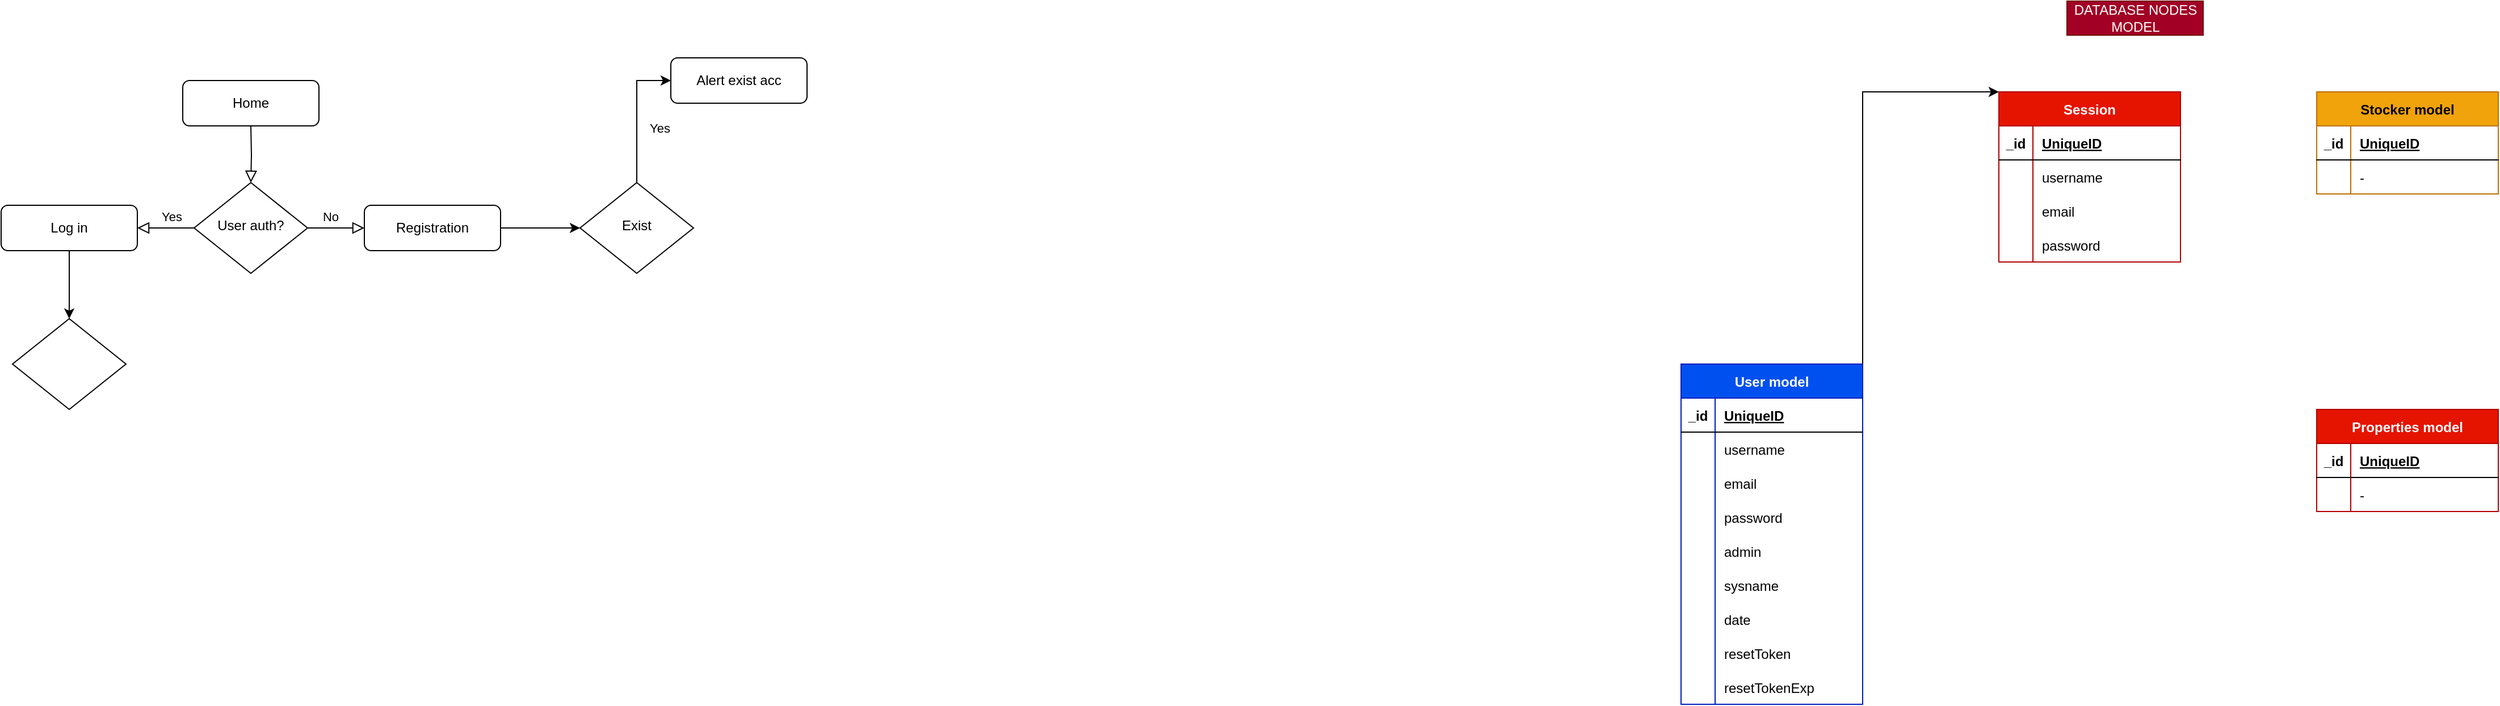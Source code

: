 <mxfile version="16.5.2" type="github">
  <diagram id="C5RBs43oDa-KdzZeNtuy" name="Page-1">
    <mxGraphModel dx="3744" dy="1592" grid="1" gridSize="10" guides="1" tooltips="1" connect="1" arrows="1" fold="1" page="1" pageScale="1" pageWidth="827" pageHeight="1169" math="0" shadow="0">
      <root>
        <mxCell id="WIyWlLk6GJQsqaUBKTNV-0" />
        <mxCell id="WIyWlLk6GJQsqaUBKTNV-1" parent="WIyWlLk6GJQsqaUBKTNV-0" />
        <mxCell id="WIyWlLk6GJQsqaUBKTNV-2" value="" style="rounded=0;html=1;jettySize=auto;orthogonalLoop=1;fontSize=11;endArrow=block;endFill=0;endSize=8;strokeWidth=1;shadow=0;labelBackgroundColor=none;edgeStyle=orthogonalEdgeStyle;" parent="WIyWlLk6GJQsqaUBKTNV-1" target="WIyWlLk6GJQsqaUBKTNV-6" edge="1">
          <mxGeometry relative="1" as="geometry">
            <mxPoint x="420" y="110" as="sourcePoint" />
          </mxGeometry>
        </mxCell>
        <mxCell id="WIyWlLk6GJQsqaUBKTNV-3" value="Home" style="rounded=1;whiteSpace=wrap;html=1;fontSize=12;glass=0;strokeWidth=1;shadow=0;" parent="WIyWlLk6GJQsqaUBKTNV-1" vertex="1">
          <mxGeometry x="360" y="70" width="120" height="40" as="geometry" />
        </mxCell>
        <mxCell id="WIyWlLk6GJQsqaUBKTNV-5" value="No" style="edgeStyle=orthogonalEdgeStyle;rounded=0;html=1;jettySize=auto;orthogonalLoop=1;fontSize=11;endArrow=block;endFill=0;endSize=8;strokeWidth=1;shadow=0;labelBackgroundColor=none;" parent="WIyWlLk6GJQsqaUBKTNV-1" source="WIyWlLk6GJQsqaUBKTNV-6" target="WIyWlLk6GJQsqaUBKTNV-7" edge="1">
          <mxGeometry x="-0.2" y="10" relative="1" as="geometry">
            <mxPoint as="offset" />
          </mxGeometry>
        </mxCell>
        <mxCell id="WIyWlLk6GJQsqaUBKTNV-6" value="User auth?" style="rhombus;whiteSpace=wrap;html=1;shadow=0;fontFamily=Helvetica;fontSize=12;align=center;strokeWidth=1;spacing=6;spacingTop=-4;" parent="WIyWlLk6GJQsqaUBKTNV-1" vertex="1">
          <mxGeometry x="370" y="160" width="100" height="80" as="geometry" />
        </mxCell>
        <mxCell id="0s3vY2IXoYLYO0bVyIjp-5" value="" style="edgeStyle=orthogonalEdgeStyle;rounded=0;orthogonalLoop=1;jettySize=auto;html=1;" parent="WIyWlLk6GJQsqaUBKTNV-1" source="WIyWlLk6GJQsqaUBKTNV-7" target="0s3vY2IXoYLYO0bVyIjp-4" edge="1">
          <mxGeometry relative="1" as="geometry" />
        </mxCell>
        <mxCell id="WIyWlLk6GJQsqaUBKTNV-7" value="Registration" style="rounded=1;whiteSpace=wrap;html=1;fontSize=12;glass=0;strokeWidth=1;shadow=0;" parent="WIyWlLk6GJQsqaUBKTNV-1" vertex="1">
          <mxGeometry x="520" y="180" width="120" height="40" as="geometry" />
        </mxCell>
        <mxCell id="0s3vY2IXoYLYO0bVyIjp-14" value="" style="edgeStyle=orthogonalEdgeStyle;rounded=0;orthogonalLoop=1;jettySize=auto;html=1;entryX=0.5;entryY=0;entryDx=0;entryDy=0;" parent="WIyWlLk6GJQsqaUBKTNV-1" source="WIyWlLk6GJQsqaUBKTNV-11" target="0s3vY2IXoYLYO0bVyIjp-17" edge="1">
          <mxGeometry relative="1" as="geometry">
            <mxPoint x="260" y="280" as="targetPoint" />
          </mxGeometry>
        </mxCell>
        <mxCell id="WIyWlLk6GJQsqaUBKTNV-11" value="Log in" style="rounded=1;whiteSpace=wrap;html=1;fontSize=12;glass=0;strokeWidth=1;shadow=0;" parent="WIyWlLk6GJQsqaUBKTNV-1" vertex="1">
          <mxGeometry x="200" y="180" width="120" height="40" as="geometry" />
        </mxCell>
        <mxCell id="0s3vY2IXoYLYO0bVyIjp-1" value="Yes" style="edgeStyle=orthogonalEdgeStyle;rounded=0;html=1;jettySize=auto;orthogonalLoop=1;fontSize=11;endArrow=block;endFill=0;endSize=8;strokeWidth=1;shadow=0;labelBackgroundColor=none;entryX=1;entryY=0.5;entryDx=0;entryDy=0;exitX=0;exitY=0.5;exitDx=0;exitDy=0;" parent="WIyWlLk6GJQsqaUBKTNV-1" source="WIyWlLk6GJQsqaUBKTNV-6" target="WIyWlLk6GJQsqaUBKTNV-11" edge="1">
          <mxGeometry x="-0.2" y="-10" relative="1" as="geometry">
            <mxPoint as="offset" />
            <mxPoint x="480" y="330" as="sourcePoint" />
            <mxPoint x="530" y="330" as="targetPoint" />
          </mxGeometry>
        </mxCell>
        <mxCell id="0s3vY2IXoYLYO0bVyIjp-2" value="Alert exist acc" style="rounded=1;whiteSpace=wrap;html=1;fontSize=12;glass=0;strokeWidth=1;shadow=0;" parent="WIyWlLk6GJQsqaUBKTNV-1" vertex="1">
          <mxGeometry x="790" y="50" width="120" height="40" as="geometry" />
        </mxCell>
        <mxCell id="0s3vY2IXoYLYO0bVyIjp-12" value="Yes" style="edgeStyle=orthogonalEdgeStyle;rounded=0;orthogonalLoop=1;jettySize=auto;html=1;entryX=0;entryY=0.5;entryDx=0;entryDy=0;" parent="WIyWlLk6GJQsqaUBKTNV-1" source="0s3vY2IXoYLYO0bVyIjp-4" target="0s3vY2IXoYLYO0bVyIjp-2" edge="1">
          <mxGeometry x="-0.2" y="-20" relative="1" as="geometry">
            <mxPoint as="offset" />
          </mxGeometry>
        </mxCell>
        <mxCell id="0s3vY2IXoYLYO0bVyIjp-4" value="Exist" style="rhombus;whiteSpace=wrap;html=1;shadow=0;fontFamily=Helvetica;fontSize=12;align=center;strokeWidth=1;spacing=6;spacingTop=-4;" parent="WIyWlLk6GJQsqaUBKTNV-1" vertex="1">
          <mxGeometry x="710" y="160" width="100" height="80" as="geometry" />
        </mxCell>
        <mxCell id="0s3vY2IXoYLYO0bVyIjp-17" value="" style="rhombus;whiteSpace=wrap;html=1;shadow=0;fontFamily=Helvetica;fontSize=12;align=center;strokeWidth=1;spacing=6;spacingTop=-4;" parent="WIyWlLk6GJQsqaUBKTNV-1" vertex="1">
          <mxGeometry x="210" y="280" width="100" height="80" as="geometry" />
        </mxCell>
        <mxCell id="XIRnP4KIkjxSlbMDe-v6-62" style="edgeStyle=orthogonalEdgeStyle;rounded=0;orthogonalLoop=1;jettySize=auto;html=1;exitX=1;exitY=0;exitDx=0;exitDy=0;entryX=0;entryY=0;entryDx=0;entryDy=0;" edge="1" parent="WIyWlLk6GJQsqaUBKTNV-1" source="0s3vY2IXoYLYO0bVyIjp-19" target="XIRnP4KIkjxSlbMDe-v6-42">
          <mxGeometry relative="1" as="geometry">
            <Array as="points">
              <mxPoint x="1900" y="80" />
              <mxPoint x="1900" y="80" />
            </Array>
          </mxGeometry>
        </mxCell>
        <object label="User model" password="string" email="string" username="string" date="date" sysname="string" admin="bool" resetToken="string" resetTokenExp="Date" id="0s3vY2IXoYLYO0bVyIjp-19">
          <mxCell style="shape=table;startSize=30;container=1;collapsible=1;childLayout=tableLayout;fixedRows=1;rowLines=0;fontStyle=1;align=center;resizeLast=1;fillColor=#0050ef;fontColor=#ffffff;strokeColor=#001DBC;gradientColor=none;swimlaneFillColor=default;" parent="WIyWlLk6GJQsqaUBKTNV-1" vertex="1">
            <mxGeometry x="1680" y="320" width="160" height="300" as="geometry">
              <mxRectangle x="1680" y="40" width="100" height="30" as="alternateBounds" />
            </mxGeometry>
          </mxCell>
        </object>
        <mxCell id="0s3vY2IXoYLYO0bVyIjp-20" value="" style="shape=tableRow;horizontal=0;startSize=0;swimlaneHead=0;swimlaneBody=0;fillColor=none;collapsible=0;dropTarget=0;points=[[0,0.5],[1,0.5]];portConstraint=eastwest;top=0;left=0;right=0;bottom=1;" parent="0s3vY2IXoYLYO0bVyIjp-19" vertex="1">
          <mxGeometry y="30" width="160" height="30" as="geometry" />
        </mxCell>
        <mxCell id="0s3vY2IXoYLYO0bVyIjp-21" value="_id" style="shape=partialRectangle;connectable=0;fillColor=none;top=0;left=0;bottom=0;right=0;fontStyle=1;overflow=hidden;" parent="0s3vY2IXoYLYO0bVyIjp-20" vertex="1">
          <mxGeometry width="30" height="30" as="geometry">
            <mxRectangle width="30" height="30" as="alternateBounds" />
          </mxGeometry>
        </mxCell>
        <mxCell id="0s3vY2IXoYLYO0bVyIjp-22" value="UniqueID" style="shape=partialRectangle;connectable=0;fillColor=none;top=0;left=0;bottom=0;right=0;align=left;spacingLeft=6;fontStyle=5;overflow=hidden;" parent="0s3vY2IXoYLYO0bVyIjp-20" vertex="1">
          <mxGeometry x="30" width="130" height="30" as="geometry">
            <mxRectangle width="130" height="30" as="alternateBounds" />
          </mxGeometry>
        </mxCell>
        <mxCell id="0s3vY2IXoYLYO0bVyIjp-23" value="" style="shape=tableRow;horizontal=0;startSize=0;swimlaneHead=0;swimlaneBody=0;fillColor=none;collapsible=0;dropTarget=0;points=[[0,0.5],[1,0.5]];portConstraint=eastwest;top=0;left=0;right=0;bottom=0;" parent="0s3vY2IXoYLYO0bVyIjp-19" vertex="1">
          <mxGeometry y="60" width="160" height="30" as="geometry" />
        </mxCell>
        <mxCell id="0s3vY2IXoYLYO0bVyIjp-24" value="" style="shape=partialRectangle;connectable=0;fillColor=none;top=0;left=0;bottom=0;right=0;editable=1;overflow=hidden;" parent="0s3vY2IXoYLYO0bVyIjp-23" vertex="1">
          <mxGeometry width="30" height="30" as="geometry">
            <mxRectangle width="30" height="30" as="alternateBounds" />
          </mxGeometry>
        </mxCell>
        <mxCell id="0s3vY2IXoYLYO0bVyIjp-25" value="username" style="shape=partialRectangle;connectable=0;fillColor=none;top=0;left=0;bottom=0;right=0;align=left;spacingLeft=6;overflow=hidden;" parent="0s3vY2IXoYLYO0bVyIjp-23" vertex="1">
          <mxGeometry x="30" width="130" height="30" as="geometry">
            <mxRectangle width="130" height="30" as="alternateBounds" />
          </mxGeometry>
        </mxCell>
        <mxCell id="0s3vY2IXoYLYO0bVyIjp-26" value="" style="shape=tableRow;horizontal=0;startSize=0;swimlaneHead=0;swimlaneBody=0;fillColor=none;collapsible=0;dropTarget=0;points=[[0,0.5],[1,0.5]];portConstraint=eastwest;top=0;left=0;right=0;bottom=0;" parent="0s3vY2IXoYLYO0bVyIjp-19" vertex="1">
          <mxGeometry y="90" width="160" height="30" as="geometry" />
        </mxCell>
        <mxCell id="0s3vY2IXoYLYO0bVyIjp-27" value="" style="shape=partialRectangle;connectable=0;fillColor=none;top=0;left=0;bottom=0;right=0;editable=1;overflow=hidden;" parent="0s3vY2IXoYLYO0bVyIjp-26" vertex="1">
          <mxGeometry width="30" height="30" as="geometry">
            <mxRectangle width="30" height="30" as="alternateBounds" />
          </mxGeometry>
        </mxCell>
        <mxCell id="0s3vY2IXoYLYO0bVyIjp-28" value="email" style="shape=partialRectangle;connectable=0;fillColor=none;top=0;left=0;bottom=0;right=0;align=left;spacingLeft=6;overflow=hidden;" parent="0s3vY2IXoYLYO0bVyIjp-26" vertex="1">
          <mxGeometry x="30" width="130" height="30" as="geometry">
            <mxRectangle width="130" height="30" as="alternateBounds" />
          </mxGeometry>
        </mxCell>
        <mxCell id="0s3vY2IXoYLYO0bVyIjp-29" value="" style="shape=tableRow;horizontal=0;startSize=0;swimlaneHead=0;swimlaneBody=0;fillColor=none;collapsible=0;dropTarget=0;points=[[0,0.5],[1,0.5]];portConstraint=eastwest;top=0;left=0;right=0;bottom=0;" parent="0s3vY2IXoYLYO0bVyIjp-19" vertex="1">
          <mxGeometry y="120" width="160" height="30" as="geometry" />
        </mxCell>
        <mxCell id="0s3vY2IXoYLYO0bVyIjp-30" value="" style="shape=partialRectangle;connectable=0;fillColor=none;top=0;left=0;bottom=0;right=0;editable=1;overflow=hidden;" parent="0s3vY2IXoYLYO0bVyIjp-29" vertex="1">
          <mxGeometry width="30" height="30" as="geometry">
            <mxRectangle width="30" height="30" as="alternateBounds" />
          </mxGeometry>
        </mxCell>
        <mxCell id="0s3vY2IXoYLYO0bVyIjp-31" value="password" style="shape=partialRectangle;connectable=0;fillColor=none;top=0;left=0;bottom=0;right=0;align=left;spacingLeft=6;overflow=hidden;" parent="0s3vY2IXoYLYO0bVyIjp-29" vertex="1">
          <mxGeometry x="30" width="130" height="30" as="geometry">
            <mxRectangle width="130" height="30" as="alternateBounds" />
          </mxGeometry>
        </mxCell>
        <mxCell id="0s3vY2IXoYLYO0bVyIjp-44" value="" style="shape=tableRow;horizontal=0;startSize=0;swimlaneHead=0;swimlaneBody=0;fillColor=none;collapsible=0;dropTarget=0;points=[[0,0.5],[1,0.5]];portConstraint=eastwest;top=0;left=0;right=0;bottom=0;" parent="0s3vY2IXoYLYO0bVyIjp-19" vertex="1">
          <mxGeometry y="150" width="160" height="30" as="geometry" />
        </mxCell>
        <mxCell id="0s3vY2IXoYLYO0bVyIjp-45" value="" style="shape=partialRectangle;connectable=0;fillColor=none;top=0;left=0;bottom=0;right=0;editable=1;overflow=hidden;" parent="0s3vY2IXoYLYO0bVyIjp-44" vertex="1">
          <mxGeometry width="30" height="30" as="geometry">
            <mxRectangle width="30" height="30" as="alternateBounds" />
          </mxGeometry>
        </mxCell>
        <mxCell id="0s3vY2IXoYLYO0bVyIjp-46" value="admin" style="shape=partialRectangle;connectable=0;fillColor=none;top=0;left=0;bottom=0;right=0;align=left;spacingLeft=6;overflow=hidden;" parent="0s3vY2IXoYLYO0bVyIjp-44" vertex="1">
          <mxGeometry x="30" width="130" height="30" as="geometry">
            <mxRectangle width="130" height="30" as="alternateBounds" />
          </mxGeometry>
        </mxCell>
        <mxCell id="0s3vY2IXoYLYO0bVyIjp-47" value="" style="shape=tableRow;horizontal=0;startSize=0;swimlaneHead=0;swimlaneBody=0;fillColor=none;collapsible=0;dropTarget=0;points=[[0,0.5],[1,0.5]];portConstraint=eastwest;top=0;left=0;right=0;bottom=0;" parent="0s3vY2IXoYLYO0bVyIjp-19" vertex="1">
          <mxGeometry y="180" width="160" height="30" as="geometry" />
        </mxCell>
        <mxCell id="0s3vY2IXoYLYO0bVyIjp-48" value="" style="shape=partialRectangle;connectable=0;fillColor=none;top=0;left=0;bottom=0;right=0;editable=1;overflow=hidden;" parent="0s3vY2IXoYLYO0bVyIjp-47" vertex="1">
          <mxGeometry width="30" height="30" as="geometry">
            <mxRectangle width="30" height="30" as="alternateBounds" />
          </mxGeometry>
        </mxCell>
        <mxCell id="0s3vY2IXoYLYO0bVyIjp-49" value="sysname" style="shape=partialRectangle;connectable=0;fillColor=none;top=0;left=0;bottom=0;right=0;align=left;spacingLeft=6;overflow=hidden;" parent="0s3vY2IXoYLYO0bVyIjp-47" vertex="1">
          <mxGeometry x="30" width="130" height="30" as="geometry">
            <mxRectangle width="130" height="30" as="alternateBounds" />
          </mxGeometry>
        </mxCell>
        <mxCell id="0s3vY2IXoYLYO0bVyIjp-50" value="" style="shape=tableRow;horizontal=0;startSize=0;swimlaneHead=0;swimlaneBody=0;fillColor=none;collapsible=0;dropTarget=0;points=[[0,0.5],[1,0.5]];portConstraint=eastwest;top=0;left=0;right=0;bottom=0;" parent="0s3vY2IXoYLYO0bVyIjp-19" vertex="1">
          <mxGeometry y="210" width="160" height="30" as="geometry" />
        </mxCell>
        <mxCell id="0s3vY2IXoYLYO0bVyIjp-51" value="" style="shape=partialRectangle;connectable=0;fillColor=none;top=0;left=0;bottom=0;right=0;editable=1;overflow=hidden;" parent="0s3vY2IXoYLYO0bVyIjp-50" vertex="1">
          <mxGeometry width="30" height="30" as="geometry">
            <mxRectangle width="30" height="30" as="alternateBounds" />
          </mxGeometry>
        </mxCell>
        <mxCell id="0s3vY2IXoYLYO0bVyIjp-52" value="date" style="shape=partialRectangle;connectable=0;fillColor=none;top=0;left=0;bottom=0;right=0;align=left;spacingLeft=6;overflow=hidden;" parent="0s3vY2IXoYLYO0bVyIjp-50" vertex="1">
          <mxGeometry x="30" width="130" height="30" as="geometry">
            <mxRectangle width="130" height="30" as="alternateBounds" />
          </mxGeometry>
        </mxCell>
        <mxCell id="0s3vY2IXoYLYO0bVyIjp-53" value="" style="shape=tableRow;horizontal=0;startSize=0;swimlaneHead=0;swimlaneBody=0;fillColor=none;collapsible=0;dropTarget=0;points=[[0,0.5],[1,0.5]];portConstraint=eastwest;top=0;left=0;right=0;bottom=0;" parent="0s3vY2IXoYLYO0bVyIjp-19" vertex="1">
          <mxGeometry y="240" width="160" height="30" as="geometry" />
        </mxCell>
        <mxCell id="0s3vY2IXoYLYO0bVyIjp-54" value="" style="shape=partialRectangle;connectable=0;fillColor=none;top=0;left=0;bottom=0;right=0;editable=1;overflow=hidden;" parent="0s3vY2IXoYLYO0bVyIjp-53" vertex="1">
          <mxGeometry width="30" height="30" as="geometry">
            <mxRectangle width="30" height="30" as="alternateBounds" />
          </mxGeometry>
        </mxCell>
        <mxCell id="0s3vY2IXoYLYO0bVyIjp-55" value="resetToken" style="shape=partialRectangle;connectable=0;fillColor=none;top=0;left=0;bottom=0;right=0;align=left;spacingLeft=6;overflow=hidden;" parent="0s3vY2IXoYLYO0bVyIjp-53" vertex="1">
          <mxGeometry x="30" width="130" height="30" as="geometry">
            <mxRectangle width="130" height="30" as="alternateBounds" />
          </mxGeometry>
        </mxCell>
        <mxCell id="JjSUszsDGf3tGM04RZMO-0" value="" style="shape=tableRow;horizontal=0;startSize=0;swimlaneHead=0;swimlaneBody=0;fillColor=none;collapsible=0;dropTarget=0;points=[[0,0.5],[1,0.5]];portConstraint=eastwest;top=0;left=0;right=0;bottom=0;" parent="0s3vY2IXoYLYO0bVyIjp-19" vertex="1">
          <mxGeometry y="270" width="160" height="30" as="geometry" />
        </mxCell>
        <mxCell id="JjSUszsDGf3tGM04RZMO-1" value="" style="shape=partialRectangle;connectable=0;fillColor=none;top=0;left=0;bottom=0;right=0;editable=1;overflow=hidden;" parent="JjSUszsDGf3tGM04RZMO-0" vertex="1">
          <mxGeometry width="30" height="30" as="geometry">
            <mxRectangle width="30" height="30" as="alternateBounds" />
          </mxGeometry>
        </mxCell>
        <mxCell id="JjSUszsDGf3tGM04RZMO-2" value="resetTokenExp" style="shape=partialRectangle;connectable=0;fillColor=none;top=0;left=0;bottom=0;right=0;align=left;spacingLeft=6;overflow=hidden;" parent="JjSUszsDGf3tGM04RZMO-0" vertex="1">
          <mxGeometry x="30" width="130" height="30" as="geometry">
            <mxRectangle width="130" height="30" as="alternateBounds" />
          </mxGeometry>
        </mxCell>
        <object label="Stocker model" id="XIRnP4KIkjxSlbMDe-v6-0">
          <mxCell style="shape=table;startSize=30;container=1;collapsible=1;childLayout=tableLayout;fixedRows=1;rowLines=0;fontStyle=1;align=center;resizeLast=1;swimlaneFillColor=default;fillColor=#f0a30a;strokeColor=#BD7000;fontColor=#000000;" vertex="1" parent="WIyWlLk6GJQsqaUBKTNV-1">
            <mxGeometry x="2240" y="80" width="160" height="90" as="geometry">
              <mxRectangle x="2080" y="80" width="100" height="30" as="alternateBounds" />
            </mxGeometry>
          </mxCell>
        </object>
        <mxCell id="XIRnP4KIkjxSlbMDe-v6-1" value="" style="shape=tableRow;horizontal=0;startSize=0;swimlaneHead=0;swimlaneBody=0;fillColor=none;collapsible=0;dropTarget=0;points=[[0,0.5],[1,0.5]];portConstraint=eastwest;top=0;left=0;right=0;bottom=1;" vertex="1" parent="XIRnP4KIkjxSlbMDe-v6-0">
          <mxGeometry y="30" width="160" height="30" as="geometry" />
        </mxCell>
        <mxCell id="XIRnP4KIkjxSlbMDe-v6-2" value="_id" style="shape=partialRectangle;connectable=0;fillColor=none;top=0;left=0;bottom=0;right=0;fontStyle=1;overflow=hidden;" vertex="1" parent="XIRnP4KIkjxSlbMDe-v6-1">
          <mxGeometry width="30" height="30" as="geometry">
            <mxRectangle width="30" height="30" as="alternateBounds" />
          </mxGeometry>
        </mxCell>
        <mxCell id="XIRnP4KIkjxSlbMDe-v6-3" value="UniqueID" style="shape=partialRectangle;connectable=0;fillColor=none;top=0;left=0;bottom=0;right=0;align=left;spacingLeft=6;fontStyle=5;overflow=hidden;" vertex="1" parent="XIRnP4KIkjxSlbMDe-v6-1">
          <mxGeometry x="30" width="130" height="30" as="geometry">
            <mxRectangle width="130" height="30" as="alternateBounds" />
          </mxGeometry>
        </mxCell>
        <mxCell id="XIRnP4KIkjxSlbMDe-v6-4" value="" style="shape=tableRow;horizontal=0;startSize=0;swimlaneHead=0;swimlaneBody=0;fillColor=none;collapsible=0;dropTarget=0;points=[[0,0.5],[1,0.5]];portConstraint=eastwest;top=0;left=0;right=0;bottom=0;" vertex="1" parent="XIRnP4KIkjxSlbMDe-v6-0">
          <mxGeometry y="60" width="160" height="30" as="geometry" />
        </mxCell>
        <mxCell id="XIRnP4KIkjxSlbMDe-v6-5" value="" style="shape=partialRectangle;connectable=0;fillColor=none;top=0;left=0;bottom=0;right=0;editable=1;overflow=hidden;" vertex="1" parent="XIRnP4KIkjxSlbMDe-v6-4">
          <mxGeometry width="30" height="30" as="geometry">
            <mxRectangle width="30" height="30" as="alternateBounds" />
          </mxGeometry>
        </mxCell>
        <mxCell id="XIRnP4KIkjxSlbMDe-v6-6" value="-" style="shape=partialRectangle;connectable=0;fillColor=none;top=0;left=0;bottom=0;right=0;align=left;spacingLeft=6;overflow=hidden;" vertex="1" parent="XIRnP4KIkjxSlbMDe-v6-4">
          <mxGeometry x="30" width="130" height="30" as="geometry">
            <mxRectangle width="130" height="30" as="alternateBounds" />
          </mxGeometry>
        </mxCell>
        <mxCell id="XIRnP4KIkjxSlbMDe-v6-28" value="DATABASE NODES&lt;br&gt;&amp;nbsp;MODEL&amp;nbsp;" style="text;html=1;align=center;verticalAlign=middle;resizable=0;points=[];autosize=1;strokeColor=#6F0000;fillColor=#a20025;fontColor=#ffffff;" vertex="1" parent="WIyWlLk6GJQsqaUBKTNV-1">
          <mxGeometry x="2020" width="120" height="30" as="geometry" />
        </mxCell>
        <object label="Properties model" id="XIRnP4KIkjxSlbMDe-v6-29">
          <mxCell style="shape=table;startSize=30;container=1;collapsible=1;childLayout=tableLayout;fixedRows=1;rowLines=0;fontStyle=1;align=center;resizeLast=1;swimlaneFillColor=default;fillColor=#e51400;fontColor=#ffffff;strokeColor=#B20000;" vertex="1" parent="WIyWlLk6GJQsqaUBKTNV-1">
            <mxGeometry x="2240" y="360" width="160" height="90" as="geometry">
              <mxRectangle x="2080" y="280" width="100" height="30" as="alternateBounds" />
            </mxGeometry>
          </mxCell>
        </object>
        <mxCell id="XIRnP4KIkjxSlbMDe-v6-30" value="" style="shape=tableRow;horizontal=0;startSize=0;swimlaneHead=0;swimlaneBody=0;fillColor=none;collapsible=0;dropTarget=0;points=[[0,0.5],[1,0.5]];portConstraint=eastwest;top=0;left=0;right=0;bottom=1;" vertex="1" parent="XIRnP4KIkjxSlbMDe-v6-29">
          <mxGeometry y="30" width="160" height="30" as="geometry" />
        </mxCell>
        <mxCell id="XIRnP4KIkjxSlbMDe-v6-31" value="_id" style="shape=partialRectangle;connectable=0;fillColor=none;top=0;left=0;bottom=0;right=0;fontStyle=1;overflow=hidden;" vertex="1" parent="XIRnP4KIkjxSlbMDe-v6-30">
          <mxGeometry width="30" height="30" as="geometry">
            <mxRectangle width="30" height="30" as="alternateBounds" />
          </mxGeometry>
        </mxCell>
        <mxCell id="XIRnP4KIkjxSlbMDe-v6-32" value="UniqueID" style="shape=partialRectangle;connectable=0;fillColor=none;top=0;left=0;bottom=0;right=0;align=left;spacingLeft=6;fontStyle=5;overflow=hidden;" vertex="1" parent="XIRnP4KIkjxSlbMDe-v6-30">
          <mxGeometry x="30" width="130" height="30" as="geometry">
            <mxRectangle width="130" height="30" as="alternateBounds" />
          </mxGeometry>
        </mxCell>
        <mxCell id="XIRnP4KIkjxSlbMDe-v6-33" value="" style="shape=tableRow;horizontal=0;startSize=0;swimlaneHead=0;swimlaneBody=0;fillColor=none;collapsible=0;dropTarget=0;points=[[0,0.5],[1,0.5]];portConstraint=eastwest;top=0;left=0;right=0;bottom=0;" vertex="1" parent="XIRnP4KIkjxSlbMDe-v6-29">
          <mxGeometry y="60" width="160" height="30" as="geometry" />
        </mxCell>
        <mxCell id="XIRnP4KIkjxSlbMDe-v6-34" value="" style="shape=partialRectangle;connectable=0;fillColor=none;top=0;left=0;bottom=0;right=0;editable=1;overflow=hidden;" vertex="1" parent="XIRnP4KIkjxSlbMDe-v6-33">
          <mxGeometry width="30" height="30" as="geometry">
            <mxRectangle width="30" height="30" as="alternateBounds" />
          </mxGeometry>
        </mxCell>
        <mxCell id="XIRnP4KIkjxSlbMDe-v6-35" value="-" style="shape=partialRectangle;connectable=0;fillColor=none;top=0;left=0;bottom=0;right=0;align=left;spacingLeft=6;overflow=hidden;" vertex="1" parent="XIRnP4KIkjxSlbMDe-v6-33">
          <mxGeometry x="30" width="130" height="30" as="geometry">
            <mxRectangle width="130" height="30" as="alternateBounds" />
          </mxGeometry>
        </mxCell>
        <object label="Session" id="XIRnP4KIkjxSlbMDe-v6-42">
          <mxCell style="shape=table;startSize=30;container=1;collapsible=1;childLayout=tableLayout;fixedRows=1;rowLines=0;fontStyle=1;align=center;resizeLast=1;swimlaneFillColor=default;fillColor=#e51400;fontColor=#ffffff;strokeColor=#B20000;" vertex="1" parent="WIyWlLk6GJQsqaUBKTNV-1">
            <mxGeometry x="1960" y="80" width="160" height="150" as="geometry">
              <mxRectangle x="2080" y="280" width="100" height="30" as="alternateBounds" />
            </mxGeometry>
          </mxCell>
        </object>
        <mxCell id="XIRnP4KIkjxSlbMDe-v6-43" value="" style="shape=tableRow;horizontal=0;startSize=0;swimlaneHead=0;swimlaneBody=0;fillColor=none;collapsible=0;dropTarget=0;points=[[0,0.5],[1,0.5]];portConstraint=eastwest;top=0;left=0;right=0;bottom=1;" vertex="1" parent="XIRnP4KIkjxSlbMDe-v6-42">
          <mxGeometry y="30" width="160" height="30" as="geometry" />
        </mxCell>
        <mxCell id="XIRnP4KIkjxSlbMDe-v6-44" value="_id" style="shape=partialRectangle;connectable=0;fillColor=none;top=0;left=0;bottom=0;right=0;fontStyle=1;overflow=hidden;" vertex="1" parent="XIRnP4KIkjxSlbMDe-v6-43">
          <mxGeometry width="30" height="30" as="geometry">
            <mxRectangle width="30" height="30" as="alternateBounds" />
          </mxGeometry>
        </mxCell>
        <mxCell id="XIRnP4KIkjxSlbMDe-v6-45" value="UniqueID" style="shape=partialRectangle;connectable=0;fillColor=none;top=0;left=0;bottom=0;right=0;align=left;spacingLeft=6;fontStyle=5;overflow=hidden;" vertex="1" parent="XIRnP4KIkjxSlbMDe-v6-43">
          <mxGeometry x="30" width="130" height="30" as="geometry">
            <mxRectangle width="130" height="30" as="alternateBounds" />
          </mxGeometry>
        </mxCell>
        <mxCell id="XIRnP4KIkjxSlbMDe-v6-46" value="" style="shape=tableRow;horizontal=0;startSize=0;swimlaneHead=0;swimlaneBody=0;fillColor=none;collapsible=0;dropTarget=0;points=[[0,0.5],[1,0.5]];portConstraint=eastwest;top=0;left=0;right=0;bottom=0;" vertex="1" parent="XIRnP4KIkjxSlbMDe-v6-42">
          <mxGeometry y="60" width="160" height="30" as="geometry" />
        </mxCell>
        <mxCell id="XIRnP4KIkjxSlbMDe-v6-47" value="" style="shape=partialRectangle;connectable=0;fillColor=none;top=0;left=0;bottom=0;right=0;editable=1;overflow=hidden;" vertex="1" parent="XIRnP4KIkjxSlbMDe-v6-46">
          <mxGeometry width="30" height="30" as="geometry">
            <mxRectangle width="30" height="30" as="alternateBounds" />
          </mxGeometry>
        </mxCell>
        <mxCell id="XIRnP4KIkjxSlbMDe-v6-48" value="username" style="shape=partialRectangle;connectable=0;fillColor=none;top=0;left=0;bottom=0;right=0;align=left;spacingLeft=6;overflow=hidden;" vertex="1" parent="XIRnP4KIkjxSlbMDe-v6-46">
          <mxGeometry x="30" width="130" height="30" as="geometry">
            <mxRectangle width="130" height="30" as="alternateBounds" />
          </mxGeometry>
        </mxCell>
        <mxCell id="XIRnP4KIkjxSlbMDe-v6-49" value="" style="shape=tableRow;horizontal=0;startSize=0;swimlaneHead=0;swimlaneBody=0;fillColor=none;collapsible=0;dropTarget=0;points=[[0,0.5],[1,0.5]];portConstraint=eastwest;top=0;left=0;right=0;bottom=0;" vertex="1" parent="XIRnP4KIkjxSlbMDe-v6-42">
          <mxGeometry y="90" width="160" height="30" as="geometry" />
        </mxCell>
        <mxCell id="XIRnP4KIkjxSlbMDe-v6-50" value="" style="shape=partialRectangle;connectable=0;fillColor=none;top=0;left=0;bottom=0;right=0;editable=1;overflow=hidden;" vertex="1" parent="XIRnP4KIkjxSlbMDe-v6-49">
          <mxGeometry width="30" height="30" as="geometry">
            <mxRectangle width="30" height="30" as="alternateBounds" />
          </mxGeometry>
        </mxCell>
        <mxCell id="XIRnP4KIkjxSlbMDe-v6-51" value="email" style="shape=partialRectangle;connectable=0;fillColor=none;top=0;left=0;bottom=0;right=0;align=left;spacingLeft=6;overflow=hidden;" vertex="1" parent="XIRnP4KIkjxSlbMDe-v6-49">
          <mxGeometry x="30" width="130" height="30" as="geometry">
            <mxRectangle width="130" height="30" as="alternateBounds" />
          </mxGeometry>
        </mxCell>
        <mxCell id="XIRnP4KIkjxSlbMDe-v6-52" value="" style="shape=tableRow;horizontal=0;startSize=0;swimlaneHead=0;swimlaneBody=0;fillColor=none;collapsible=0;dropTarget=0;points=[[0,0.5],[1,0.5]];portConstraint=eastwest;top=0;left=0;right=0;bottom=0;" vertex="1" parent="XIRnP4KIkjxSlbMDe-v6-42">
          <mxGeometry y="120" width="160" height="30" as="geometry" />
        </mxCell>
        <mxCell id="XIRnP4KIkjxSlbMDe-v6-53" value="" style="shape=partialRectangle;connectable=0;fillColor=none;top=0;left=0;bottom=0;right=0;editable=1;overflow=hidden;" vertex="1" parent="XIRnP4KIkjxSlbMDe-v6-52">
          <mxGeometry width="30" height="30" as="geometry">
            <mxRectangle width="30" height="30" as="alternateBounds" />
          </mxGeometry>
        </mxCell>
        <mxCell id="XIRnP4KIkjxSlbMDe-v6-54" value="password" style="shape=partialRectangle;connectable=0;fillColor=none;top=0;left=0;bottom=0;right=0;align=left;spacingLeft=6;overflow=hidden;" vertex="1" parent="XIRnP4KIkjxSlbMDe-v6-52">
          <mxGeometry x="30" width="130" height="30" as="geometry">
            <mxRectangle width="130" height="30" as="alternateBounds" />
          </mxGeometry>
        </mxCell>
      </root>
    </mxGraphModel>
  </diagram>
</mxfile>
